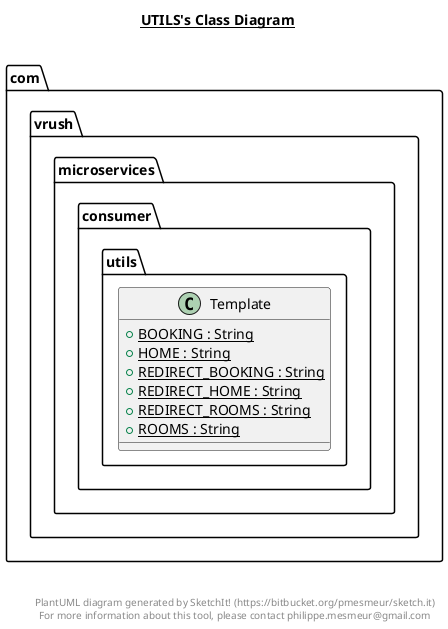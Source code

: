 @startuml

title __UTILS's Class Diagram__\n

  namespace com.vrush.microservices.consumer {
    namespace utils {
      class com.vrush.microservices.consumer.utils.Template {
          {static} + BOOKING : String
          {static} + HOME : String
          {static} + REDIRECT_BOOKING : String
          {static} + REDIRECT_HOME : String
          {static} + REDIRECT_ROOMS : String
          {static} + ROOMS : String
      }
    }
  }
  



right footer


PlantUML diagram generated by SketchIt! (https://bitbucket.org/pmesmeur/sketch.it)
For more information about this tool, please contact philippe.mesmeur@gmail.com
endfooter

@enduml
